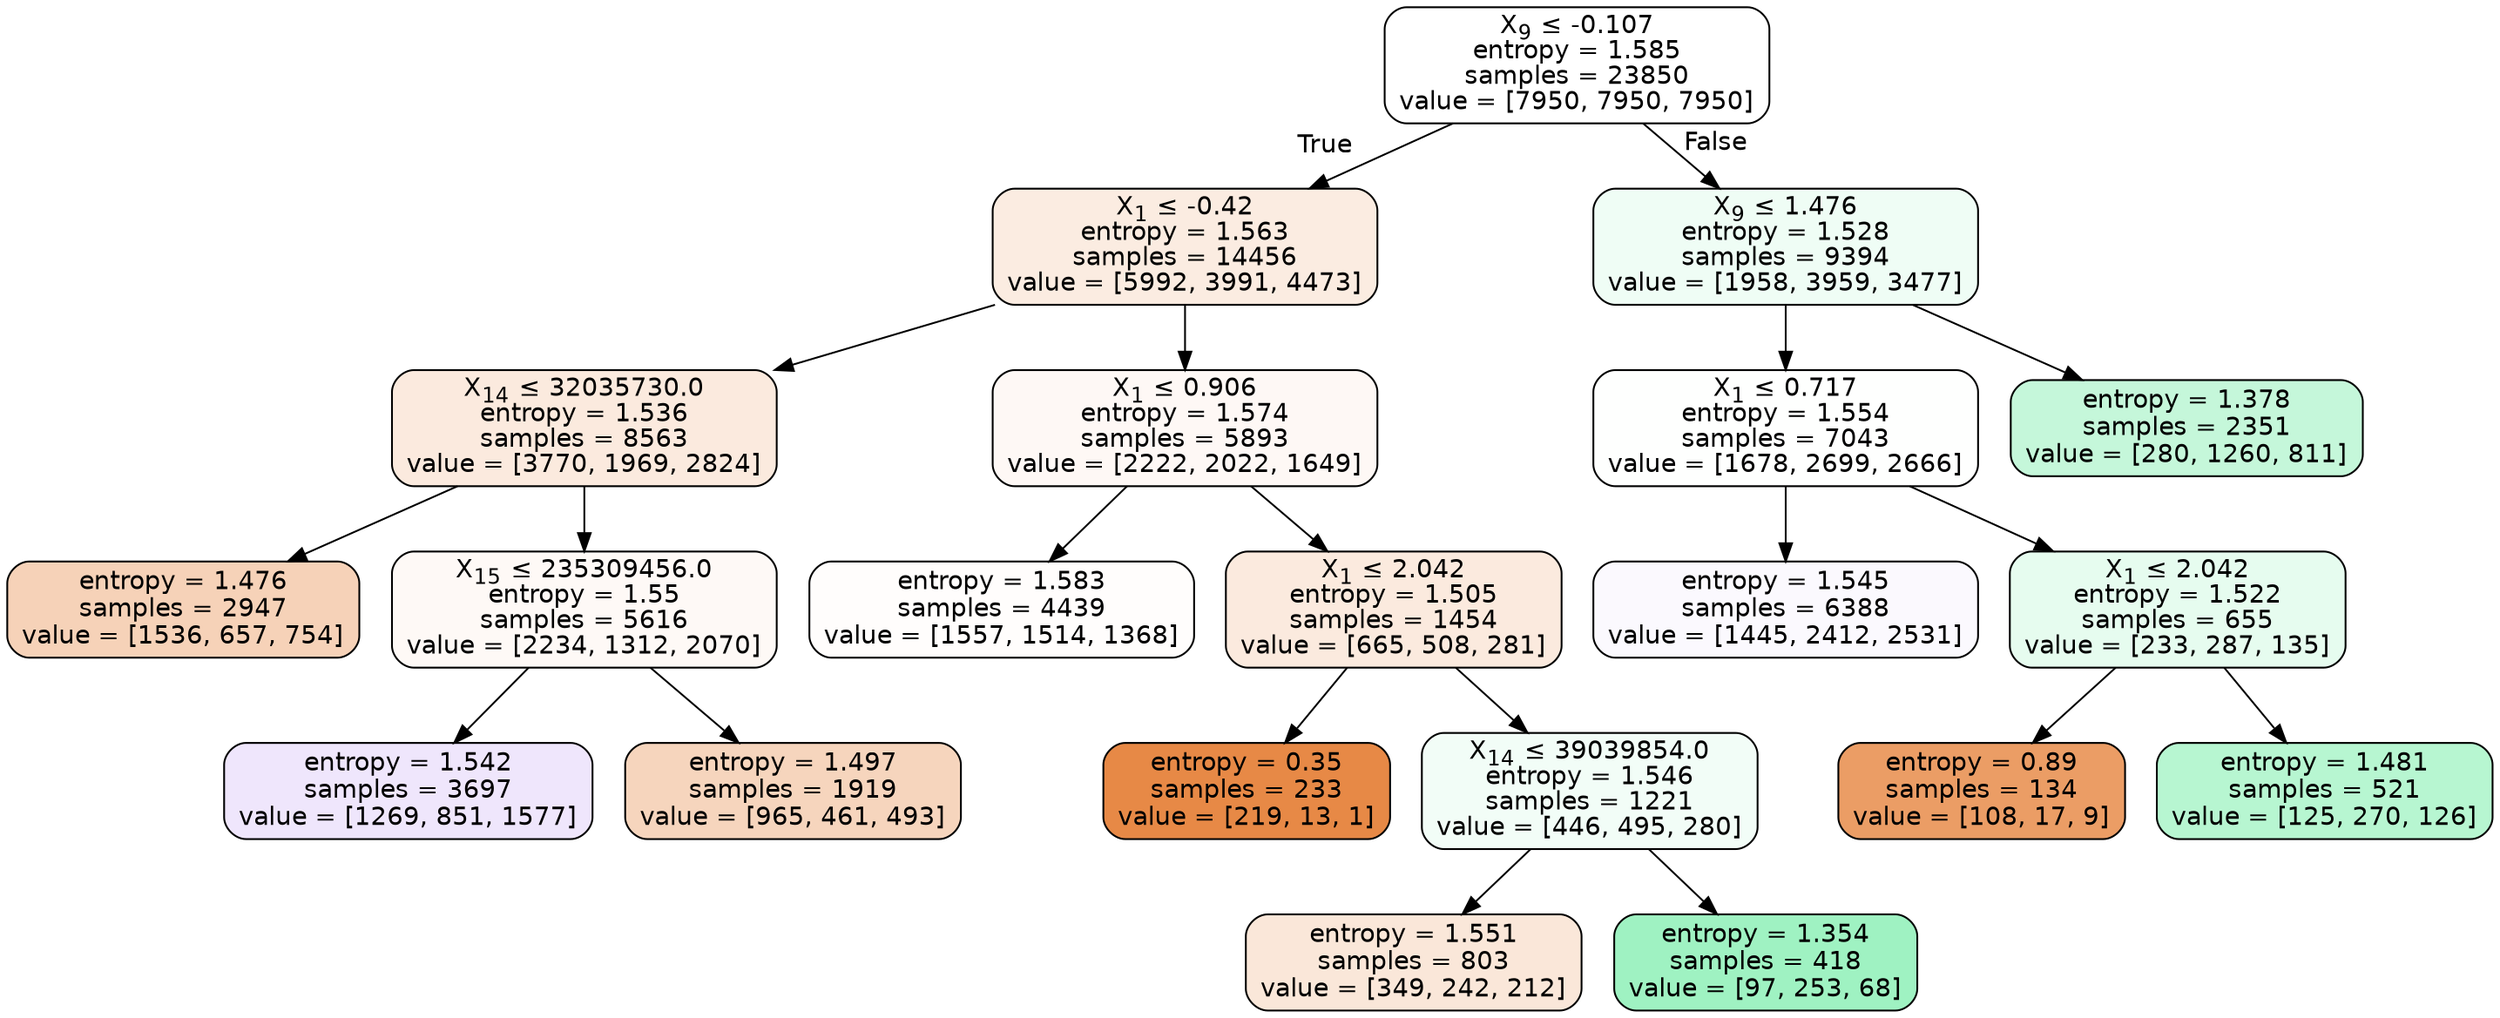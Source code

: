 digraph Tree {
node [shape=box, style="filled, rounded", color="black", fontname="helvetica"] ;
edge [fontname="helvetica"] ;
0 [label=<X<SUB>9</SUB> &le; -0.107<br/>entropy = 1.585<br/>samples = 23850<br/>value = [7950, 7950, 7950]>, fillcolor="#ffffff"] ;
1 [label=<X<SUB>1</SUB> &le; -0.42<br/>entropy = 1.563<br/>samples = 14456<br/>value = [5992, 3991, 4473]>, fillcolor="#fbece1"] ;
0 -> 1 [labeldistance=2.5, labelangle=45, headlabel="True"] ;
2 [label=<X<SUB>14</SUB> &le; 32035730.0<br/>entropy = 1.536<br/>samples = 8563<br/>value = [3770, 1969, 2824]>, fillcolor="#fbeade"] ;
1 -> 2 ;
3 [label=<entropy = 1.476<br/>samples = 2947<br/>value = [1536, 657, 754]>, fillcolor="#f6d2b8"] ;
2 -> 3 ;
4 [label=<X<SUB>15</SUB> &le; 235309456.0<br/>entropy = 1.55<br/>samples = 5616<br/>value = [2234, 1312, 2070]>, fillcolor="#fef9f6"] ;
2 -> 4 ;
5 [label=<entropy = 1.542<br/>samples = 3697<br/>value = [1269, 851, 1577]>, fillcolor="#efe6fc"] ;
4 -> 5 ;
6 [label=<entropy = 1.497<br/>samples = 1919<br/>value = [965, 461, 493]>, fillcolor="#f6d5bd"] ;
4 -> 6 ;
7 [label=<X<SUB>1</SUB> &le; 0.906<br/>entropy = 1.574<br/>samples = 5893<br/>value = [2222, 2022, 1649]>, fillcolor="#fef8f5"] ;
1 -> 7 ;
8 [label=<entropy = 1.583<br/>samples = 4439<br/>value = [1557, 1514, 1368]>, fillcolor="#fffdfc"] ;
7 -> 8 ;
9 [label=<X<SUB>1</SUB> &le; 2.042<br/>entropy = 1.505<br/>samples = 1454<br/>value = [665, 508, 281]>, fillcolor="#fbeade"] ;
7 -> 9 ;
10 [label=<entropy = 0.35<br/>samples = 233<br/>value = [219, 13, 1]>, fillcolor="#e78946"] ;
9 -> 10 ;
11 [label=<X<SUB>14</SUB> &le; 39039854.0<br/>entropy = 1.546<br/>samples = 1221<br/>value = [446, 495, 280]>, fillcolor="#f2fdf7"] ;
9 -> 11 ;
12 [label=<entropy = 1.551<br/>samples = 803<br/>value = [349, 242, 212]>, fillcolor="#fae7d9"] ;
11 -> 12 ;
13 [label=<entropy = 1.354<br/>samples = 418<br/>value = [97, 253, 68]>, fillcolor="#9ff2c2"] ;
11 -> 13 ;
14 [label=<X<SUB>9</SUB> &le; 1.476<br/>entropy = 1.528<br/>samples = 9394<br/>value = [1958, 3959, 3477]>, fillcolor="#effdf5"] ;
0 -> 14 [labeldistance=2.5, labelangle=-45, headlabel="False"] ;
15 [label=<X<SUB>1</SUB> &le; 0.717<br/>entropy = 1.554<br/>samples = 7043<br/>value = [1678, 2699, 2666]>, fillcolor="#fefffe"] ;
14 -> 15 ;
16 [label=<entropy = 1.545<br/>samples = 6388<br/>value = [1445, 2412, 2531]>, fillcolor="#fbf9fe"] ;
15 -> 16 ;
17 [label=<X<SUB>1</SUB> &le; 2.042<br/>entropy = 1.522<br/>samples = 655<br/>value = [233, 287, 135]>, fillcolor="#e6fcef"] ;
15 -> 17 ;
18 [label=<entropy = 0.89<br/>samples = 134<br/>value = [108, 17, 9]>, fillcolor="#eb9d65"] ;
17 -> 18 ;
19 [label=<entropy = 1.481<br/>samples = 521<br/>value = [125, 270, 126]>, fillcolor="#b7f6d1"] ;
17 -> 19 ;
20 [label=<entropy = 1.378<br/>samples = 2351<br/>value = [280, 1260, 811]>, fillcolor="#c5f7da"] ;
14 -> 20 ;
}